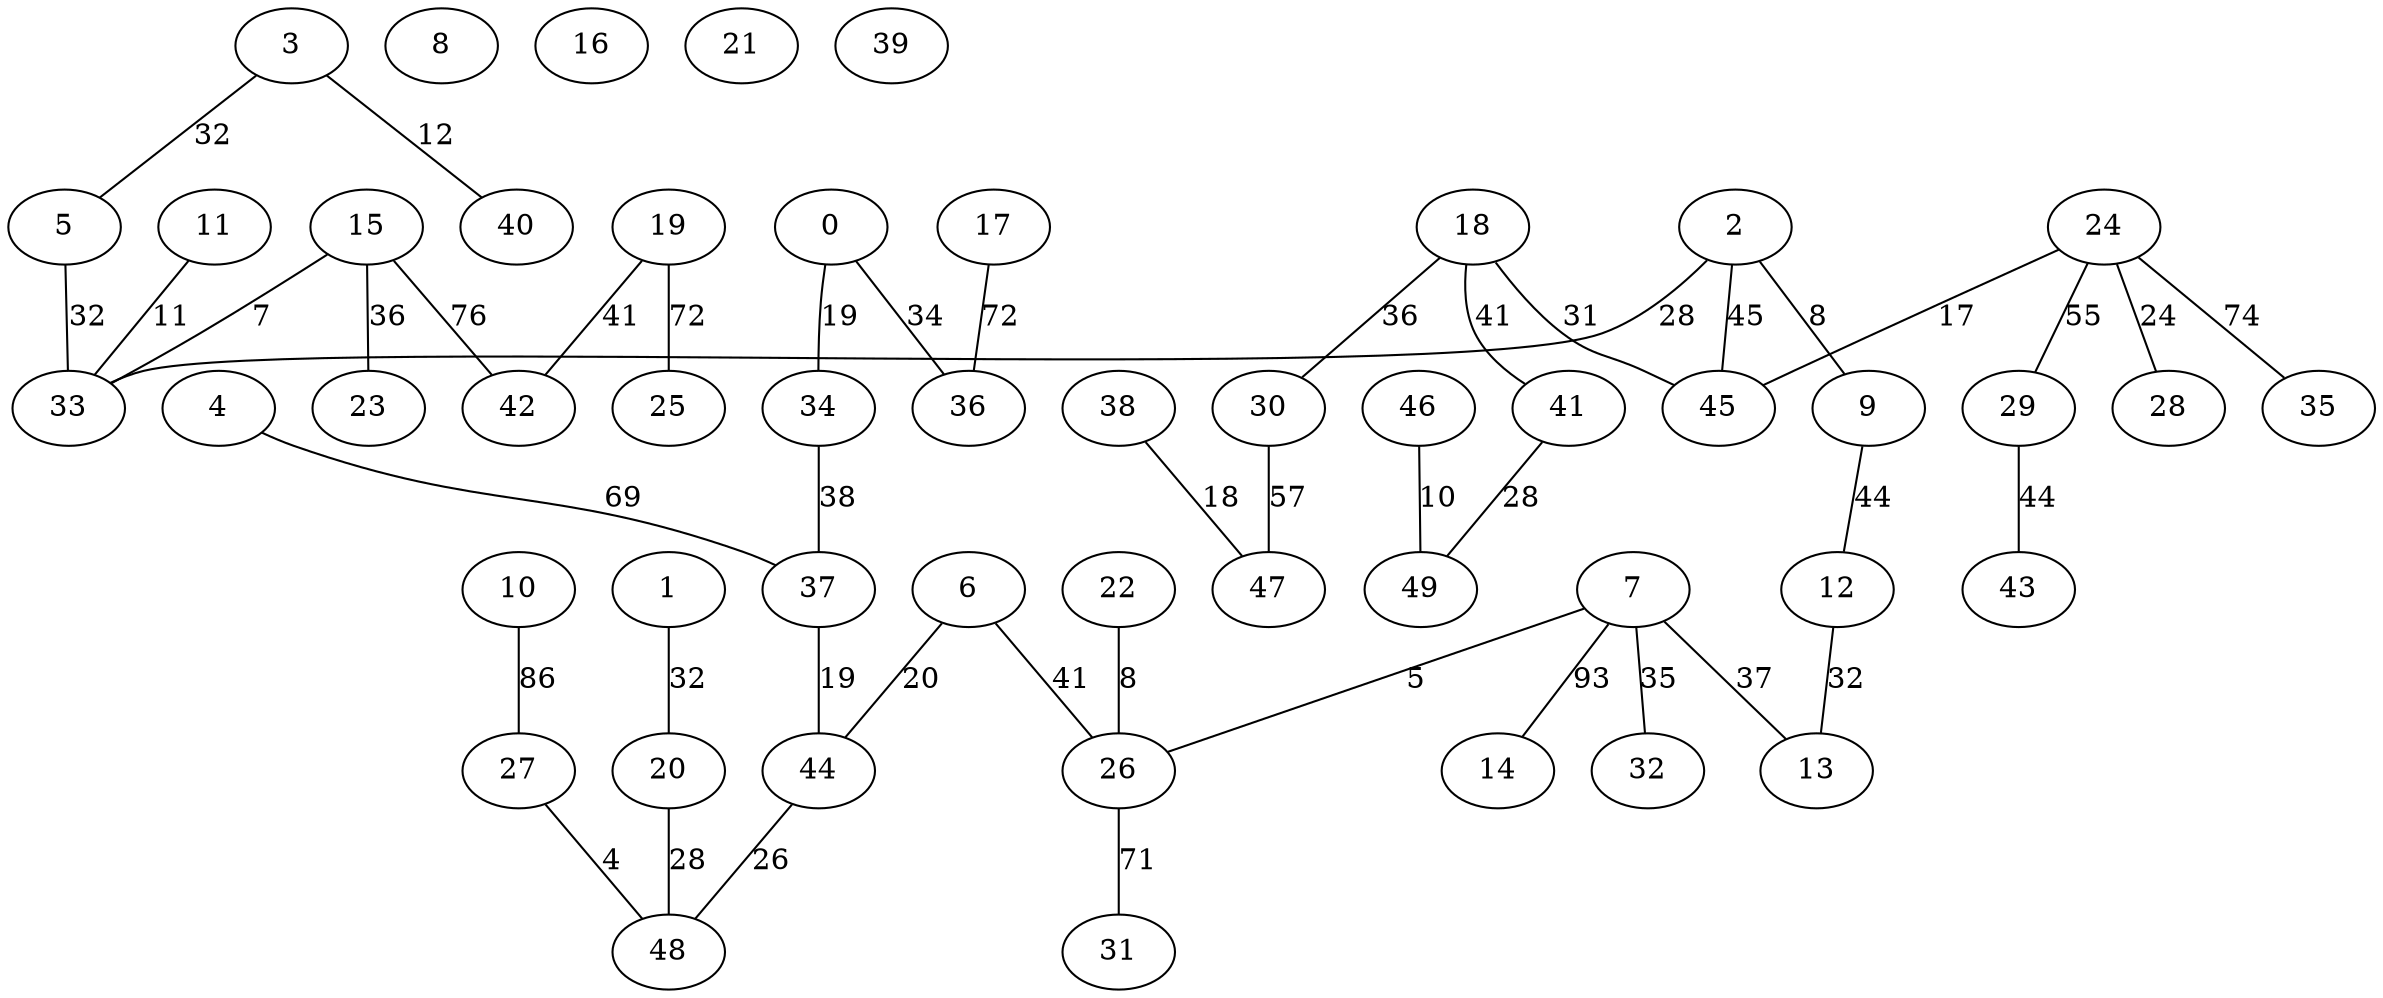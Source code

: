 graph G {
    "0" [label="0"];
    "1" [label="1"];
    "2" [label="2"];
    "3" [label="3"];
    "4" [label="4"];
    "5" [label="5"];
    "6" [label="6"];
    "7" [label="7"];
    "8" [label="8"];
    "9" [label="9"];
    "10" [label="10"];
    "11" [label="11"];
    "12" [label="12"];
    "13" [label="13"];
    "14" [label="14"];
    "15" [label="15"];
    "16" [label="16"];
    "17" [label="17"];
    "18" [label="18"];
    "19" [label="19"];
    "20" [label="20"];
    "21" [label="21"];
    "22" [label="22"];
    "23" [label="23"];
    "24" [label="24"];
    "25" [label="25"];
    "26" [label="26"];
    "27" [label="27"];
    "28" [label="28"];
    "29" [label="29"];
    "30" [label="30"];
    "31" [label="31"];
    "32" [label="32"];
    "33" [label="33"];
    "34" [label="34"];
    "35" [label="35"];
    "36" [label="36"];
    "37" [label="37"];
    "38" [label="38"];
    "39" [label="39"];
    "40" [label="40"];
    "41" [label="41"];
    "42" [label="42"];
    "43" [label="43"];
    "44" [label="44"];
    "45" [label="45"];
    "46" [label="46"];
    "47" [label="47"];
    "48" [label="48"];
    "49" [label="49"];
    "7" -- "14" [label="93", color=black];
    "10" -- "27" [label="86", color=black];
    "15" -- "42" [label="76", color=black];
    "24" -- "35" [label="74", color=black];
    "19" -- "25" [label="72", color=black];
    "17" -- "36" [label="72", color=black];
    "26" -- "31" [label="71", color=black];
    "4" -- "37" [label="69", color=black];
    "30" -- "47" [label="57", color=black];
    "24" -- "29" [label="55", color=black];
    "2" -- "45" [label="45", color=black];
    "9" -- "12" [label="44", color=black];
    "29" -- "43" [label="44", color=black];
    "18" -- "41" [label="41", color=black];
    "19" -- "42" [label="41", color=black];
    "6" -- "26" [label="41", color=black];
    "34" -- "37" [label="38", color=black];
    "7" -- "13" [label="37", color=black];
    "18" -- "30" [label="36", color=black];
    "15" -- "23" [label="36", color=black];
    "7" -- "32" [label="35", color=black];
    "0" -- "36" [label="34", color=black];
    "3" -- "5" [label="32", color=black];
    "1" -- "20" [label="32", color=black];
    "12" -- "13" [label="32", color=black];
    "5" -- "33" [label="32", color=black];
    "18" -- "45" [label="31", color=black];
    "41" -- "49" [label="28", color=black];
    "20" -- "48" [label="28", color=black];
    "2" -- "33" [label="28", color=black];
    "44" -- "48" [label="26", color=black];
    "24" -- "28" [label="24", color=black];
    "6" -- "44" [label="20", color=black];
    "37" -- "44" [label="19", color=black];
    "0" -- "34" [label="19", color=black];
    "38" -- "47" [label="18", color=black];
    "24" -- "45" [label="17", color=black];
    "3" -- "40" [label="12", color=black];
    "11" -- "33" [label="11", color=black];
    "46" -- "49" [label="10", color=black];
    "2" -- "9" [label="8", color=black];
    "22" -- "26" [label="8", color=black];
    "15" -- "33" [label="7", color=black];
    "7" -- "26" [label="5", color=black];
    "27" -- "48" [label="4", color=black];
}

